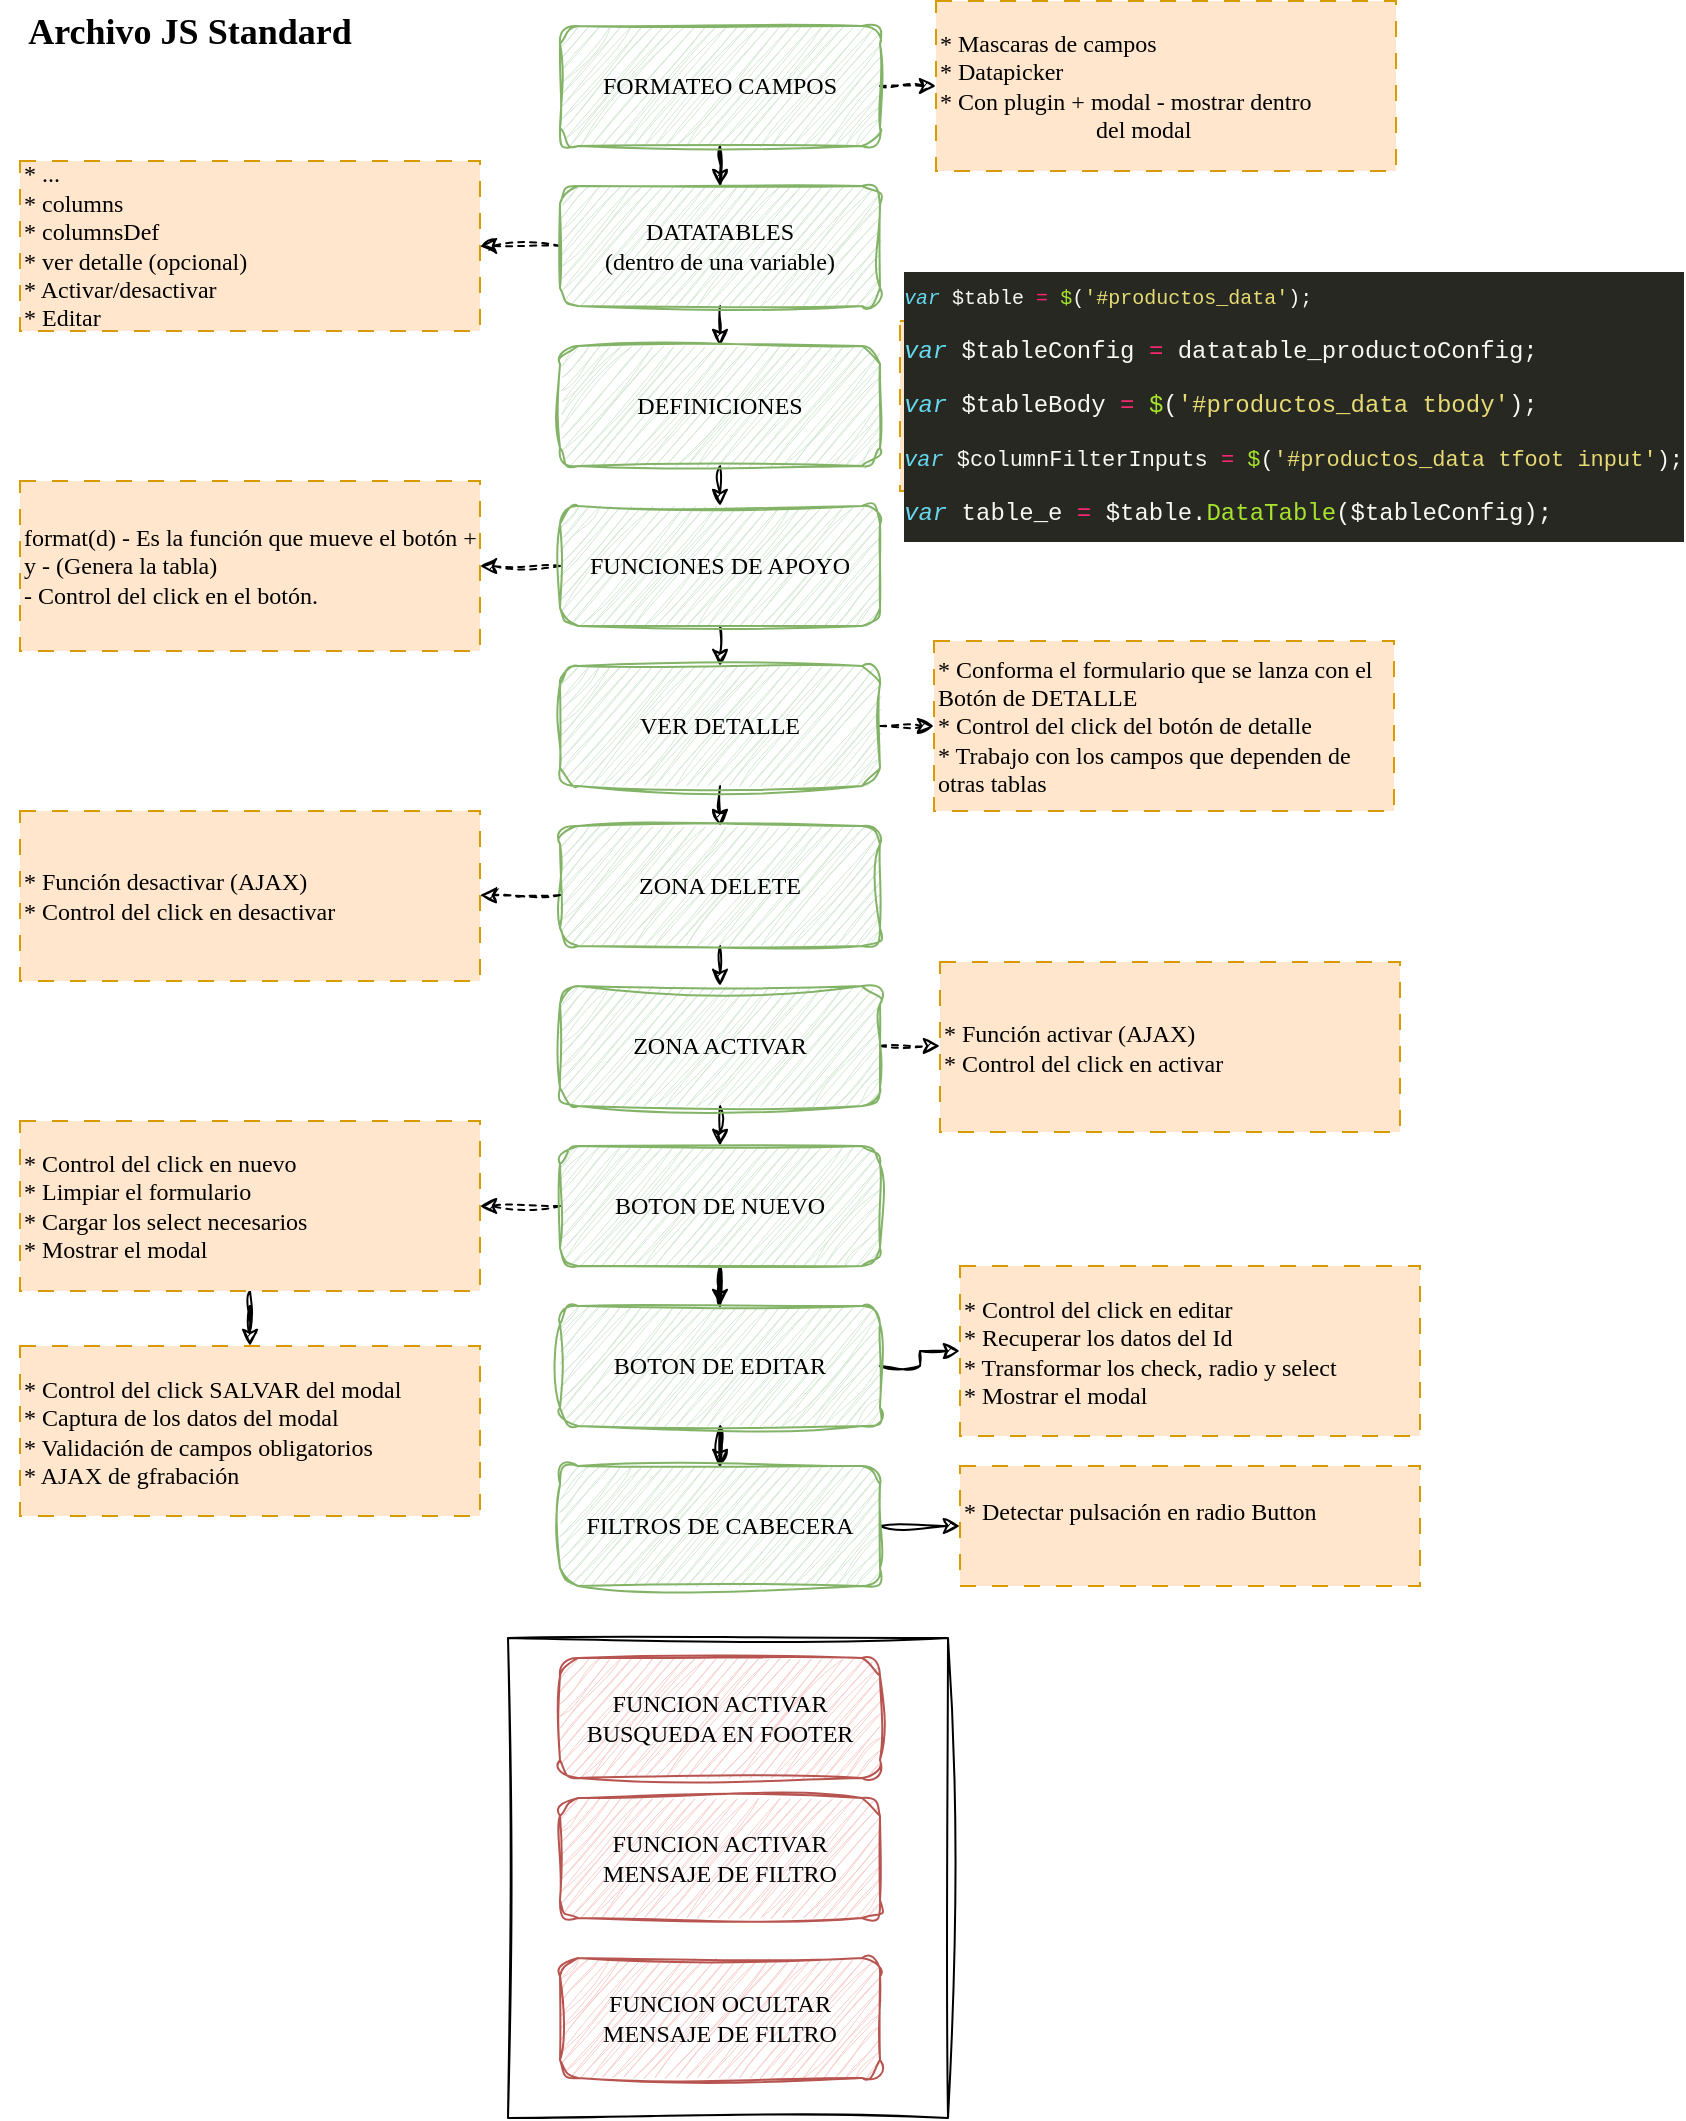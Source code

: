 <mxfile version="24.7.5">
  <diagram id="R2lEEEUBdFMjLlhIrx00" name="Page-1">
    <mxGraphModel dx="1380" dy="745" grid="1" gridSize="10" guides="1" tooltips="1" connect="1" arrows="1" fold="1" page="1" pageScale="1" pageWidth="850" pageHeight="1100" math="0" shadow="0" extFonts="Permanent Marker^https://fonts.googleapis.com/css?family=Permanent+Marker">
      <root>
        <mxCell id="0" />
        <mxCell id="1" parent="0" />
        <mxCell id="YTzj1IbfX7oPGbKyCTcl-11" style="edgeStyle=orthogonalEdgeStyle;rounded=0;orthogonalLoop=1;jettySize=auto;html=1;exitX=0.5;exitY=1;exitDx=0;exitDy=0;sketch=1;curveFitting=1;jiggle=2;" edge="1" parent="1" source="YTzj1IbfX7oPGbKyCTcl-1" target="YTzj1IbfX7oPGbKyCTcl-2">
          <mxGeometry relative="1" as="geometry" />
        </mxCell>
        <mxCell id="YTzj1IbfX7oPGbKyCTcl-41" style="edgeStyle=orthogonalEdgeStyle;rounded=0;orthogonalLoop=1;jettySize=auto;html=1;exitX=1;exitY=0.5;exitDx=0;exitDy=0;entryX=0;entryY=0.5;entryDx=0;entryDy=0;dashed=1;sketch=1;curveFitting=1;jiggle=2;" edge="1" parent="1" source="YTzj1IbfX7oPGbKyCTcl-1" target="YTzj1IbfX7oPGbKyCTcl-25">
          <mxGeometry relative="1" as="geometry" />
        </mxCell>
        <mxCell id="YTzj1IbfX7oPGbKyCTcl-1" value="&lt;font face=&quot;Comic Sans MS&quot;&gt;FORMATEO CAMPOS&lt;/font&gt;" style="rounded=1;whiteSpace=wrap;html=1;sketch=1;curveFitting=1;jiggle=2;fillColor=#d5e8d4;strokeColor=#82b366;" vertex="1" parent="1">
          <mxGeometry x="310" y="40" width="160" height="60" as="geometry" />
        </mxCell>
        <mxCell id="YTzj1IbfX7oPGbKyCTcl-12" style="edgeStyle=orthogonalEdgeStyle;rounded=0;orthogonalLoop=1;jettySize=auto;html=1;exitX=0.5;exitY=1;exitDx=0;exitDy=0;entryX=0.5;entryY=0;entryDx=0;entryDy=0;sketch=1;curveFitting=1;jiggle=2;" edge="1" parent="1" source="YTzj1IbfX7oPGbKyCTcl-2" target="YTzj1IbfX7oPGbKyCTcl-3">
          <mxGeometry relative="1" as="geometry" />
        </mxCell>
        <mxCell id="YTzj1IbfX7oPGbKyCTcl-40" style="edgeStyle=orthogonalEdgeStyle;rounded=0;orthogonalLoop=1;jettySize=auto;html=1;exitX=0;exitY=0.5;exitDx=0;exitDy=0;entryX=1;entryY=0.5;entryDx=0;entryDy=0;sketch=1;curveFitting=1;jiggle=2;dashed=1;" edge="1" parent="1" source="YTzj1IbfX7oPGbKyCTcl-2" target="YTzj1IbfX7oPGbKyCTcl-26">
          <mxGeometry relative="1" as="geometry" />
        </mxCell>
        <mxCell id="YTzj1IbfX7oPGbKyCTcl-2" value="&lt;font face=&quot;Comic Sans MS&quot;&gt;DATATABLES&lt;/font&gt;&lt;div&gt;&lt;font face=&quot;Comic Sans MS&quot;&gt;(dentro de una variable)&lt;/font&gt;&lt;/div&gt;" style="rounded=1;whiteSpace=wrap;html=1;sketch=1;curveFitting=1;jiggle=2;fillColor=#d5e8d4;strokeColor=#82b366;" vertex="1" parent="1">
          <mxGeometry x="310" y="120" width="160" height="60" as="geometry" />
        </mxCell>
        <mxCell id="YTzj1IbfX7oPGbKyCTcl-13" style="edgeStyle=orthogonalEdgeStyle;rounded=0;orthogonalLoop=1;jettySize=auto;html=1;exitX=0.5;exitY=1;exitDx=0;exitDy=0;entryX=0.5;entryY=0;entryDx=0;entryDy=0;sketch=1;curveFitting=1;jiggle=2;" edge="1" parent="1" source="YTzj1IbfX7oPGbKyCTcl-3" target="YTzj1IbfX7oPGbKyCTcl-4">
          <mxGeometry relative="1" as="geometry" />
        </mxCell>
        <mxCell id="YTzj1IbfX7oPGbKyCTcl-3" value="&lt;font face=&quot;Comic Sans MS&quot;&gt;DEFINICIONES&lt;/font&gt;" style="rounded=1;whiteSpace=wrap;html=1;sketch=1;curveFitting=1;jiggle=2;fillColor=#d5e8d4;strokeColor=#82b366;" vertex="1" parent="1">
          <mxGeometry x="310" y="200" width="160" height="60" as="geometry" />
        </mxCell>
        <mxCell id="YTzj1IbfX7oPGbKyCTcl-14" style="edgeStyle=orthogonalEdgeStyle;rounded=0;orthogonalLoop=1;jettySize=auto;html=1;exitX=0.5;exitY=1;exitDx=0;exitDy=0;entryX=0.5;entryY=0;entryDx=0;entryDy=0;sketch=1;curveFitting=1;jiggle=2;" edge="1" parent="1" source="YTzj1IbfX7oPGbKyCTcl-4" target="YTzj1IbfX7oPGbKyCTcl-5">
          <mxGeometry relative="1" as="geometry" />
        </mxCell>
        <mxCell id="YTzj1IbfX7oPGbKyCTcl-39" value="" style="edgeStyle=orthogonalEdgeStyle;rounded=0;orthogonalLoop=1;jettySize=auto;html=1;sketch=1;curveFitting=1;jiggle=2;dashed=1;" edge="1" parent="1" source="YTzj1IbfX7oPGbKyCTcl-4" target="YTzj1IbfX7oPGbKyCTcl-28">
          <mxGeometry relative="1" as="geometry" />
        </mxCell>
        <mxCell id="YTzj1IbfX7oPGbKyCTcl-4" value="&lt;font face=&quot;Comic Sans MS&quot;&gt;FUNCIONES DE APOYO&lt;/font&gt;" style="rounded=1;whiteSpace=wrap;html=1;sketch=1;curveFitting=1;jiggle=2;fillColor=#d5e8d4;strokeColor=#82b366;" vertex="1" parent="1">
          <mxGeometry x="310" y="280" width="160" height="60" as="geometry" />
        </mxCell>
        <mxCell id="YTzj1IbfX7oPGbKyCTcl-15" style="edgeStyle=orthogonalEdgeStyle;rounded=0;orthogonalLoop=1;jettySize=auto;html=1;exitX=0.5;exitY=1;exitDx=0;exitDy=0;entryX=0.5;entryY=0;entryDx=0;entryDy=0;sketch=1;curveFitting=1;jiggle=2;" edge="1" parent="1" source="YTzj1IbfX7oPGbKyCTcl-5" target="YTzj1IbfX7oPGbKyCTcl-6">
          <mxGeometry relative="1" as="geometry" />
        </mxCell>
        <mxCell id="YTzj1IbfX7oPGbKyCTcl-42" style="edgeStyle=orthogonalEdgeStyle;rounded=0;orthogonalLoop=1;jettySize=auto;html=1;exitX=1;exitY=0.5;exitDx=0;exitDy=0;entryX=0;entryY=0.5;entryDx=0;entryDy=0;dashed=1;sketch=1;curveFitting=1;jiggle=2;" edge="1" parent="1" source="YTzj1IbfX7oPGbKyCTcl-5" target="YTzj1IbfX7oPGbKyCTcl-29">
          <mxGeometry relative="1" as="geometry" />
        </mxCell>
        <mxCell id="YTzj1IbfX7oPGbKyCTcl-5" value="&lt;font face=&quot;Comic Sans MS&quot;&gt;VER DETALLE&lt;/font&gt;" style="rounded=1;whiteSpace=wrap;html=1;sketch=1;curveFitting=1;jiggle=2;fillColor=#d5e8d4;strokeColor=#82b366;" vertex="1" parent="1">
          <mxGeometry x="310" y="360" width="160" height="60" as="geometry" />
        </mxCell>
        <mxCell id="YTzj1IbfX7oPGbKyCTcl-16" style="edgeStyle=orthogonalEdgeStyle;rounded=0;orthogonalLoop=1;jettySize=auto;html=1;exitX=0.5;exitY=1;exitDx=0;exitDy=0;entryX=0.5;entryY=0;entryDx=0;entryDy=0;sketch=1;curveFitting=1;jiggle=2;" edge="1" parent="1" source="YTzj1IbfX7oPGbKyCTcl-6" target="YTzj1IbfX7oPGbKyCTcl-7">
          <mxGeometry relative="1" as="geometry" />
        </mxCell>
        <mxCell id="YTzj1IbfX7oPGbKyCTcl-6" value="&lt;font face=&quot;Comic Sans MS&quot;&gt;ZONA DELETE&lt;/font&gt;" style="rounded=1;whiteSpace=wrap;html=1;sketch=1;curveFitting=1;jiggle=2;fillColor=#d5e8d4;strokeColor=#82b366;" vertex="1" parent="1">
          <mxGeometry x="310" y="440" width="160" height="60" as="geometry" />
        </mxCell>
        <mxCell id="YTzj1IbfX7oPGbKyCTcl-17" style="edgeStyle=orthogonalEdgeStyle;rounded=0;orthogonalLoop=1;jettySize=auto;html=1;exitX=0.5;exitY=1;exitDx=0;exitDy=0;entryX=0.5;entryY=0;entryDx=0;entryDy=0;sketch=1;curveFitting=1;jiggle=2;" edge="1" parent="1" source="YTzj1IbfX7oPGbKyCTcl-7" target="YTzj1IbfX7oPGbKyCTcl-8">
          <mxGeometry relative="1" as="geometry" />
        </mxCell>
        <mxCell id="YTzj1IbfX7oPGbKyCTcl-43" style="edgeStyle=orthogonalEdgeStyle;rounded=0;orthogonalLoop=1;jettySize=auto;html=1;exitX=1;exitY=0.5;exitDx=0;exitDy=0;entryX=0;entryY=0.5;entryDx=0;entryDy=0;dashed=1;sketch=1;curveFitting=1;jiggle=2;" edge="1" parent="1" source="YTzj1IbfX7oPGbKyCTcl-7" target="YTzj1IbfX7oPGbKyCTcl-31">
          <mxGeometry relative="1" as="geometry" />
        </mxCell>
        <mxCell id="YTzj1IbfX7oPGbKyCTcl-7" value="&lt;font face=&quot;Comic Sans MS&quot;&gt;ZONA ACTIVAR&lt;/font&gt;" style="rounded=1;whiteSpace=wrap;html=1;sketch=1;curveFitting=1;jiggle=2;fillColor=#d5e8d4;strokeColor=#82b366;" vertex="1" parent="1">
          <mxGeometry x="310" y="520" width="160" height="60" as="geometry" />
        </mxCell>
        <mxCell id="YTzj1IbfX7oPGbKyCTcl-18" style="edgeStyle=orthogonalEdgeStyle;rounded=0;orthogonalLoop=1;jettySize=auto;html=1;exitX=0.5;exitY=1;exitDx=0;exitDy=0;sketch=1;curveFitting=1;jiggle=2;" edge="1" parent="1" source="YTzj1IbfX7oPGbKyCTcl-8" target="YTzj1IbfX7oPGbKyCTcl-9">
          <mxGeometry relative="1" as="geometry" />
        </mxCell>
        <mxCell id="YTzj1IbfX7oPGbKyCTcl-35" style="edgeStyle=orthogonalEdgeStyle;rounded=0;orthogonalLoop=1;jettySize=auto;html=1;exitX=0;exitY=0.5;exitDx=0;exitDy=0;dashed=1;sketch=1;curveFitting=1;jiggle=2;flowAnimation=1;" edge="1" parent="1" source="YTzj1IbfX7oPGbKyCTcl-8" target="YTzj1IbfX7oPGbKyCTcl-32">
          <mxGeometry relative="1" as="geometry" />
        </mxCell>
        <mxCell id="YTzj1IbfX7oPGbKyCTcl-8" value="&lt;font face=&quot;Comic Sans MS&quot;&gt;BOTON DE NUEVO&lt;/font&gt;" style="rounded=1;whiteSpace=wrap;html=1;sketch=1;curveFitting=1;jiggle=2;fillColor=#d5e8d4;strokeColor=#82b366;" vertex="1" parent="1">
          <mxGeometry x="310" y="600" width="160" height="60" as="geometry" />
        </mxCell>
        <mxCell id="YTzj1IbfX7oPGbKyCTcl-19" style="edgeStyle=orthogonalEdgeStyle;rounded=0;orthogonalLoop=1;jettySize=auto;html=1;exitX=0.5;exitY=1;exitDx=0;exitDy=0;sketch=1;curveFitting=1;jiggle=2;" edge="1" parent="1" source="YTzj1IbfX7oPGbKyCTcl-9" target="YTzj1IbfX7oPGbKyCTcl-10">
          <mxGeometry relative="1" as="geometry" />
        </mxCell>
        <mxCell id="YTzj1IbfX7oPGbKyCTcl-46" style="edgeStyle=orthogonalEdgeStyle;rounded=0;orthogonalLoop=1;jettySize=auto;html=1;exitX=1;exitY=0.5;exitDx=0;exitDy=0;sketch=1;curveFitting=1;jiggle=2;" edge="1" parent="1" source="YTzj1IbfX7oPGbKyCTcl-9" target="YTzj1IbfX7oPGbKyCTcl-45">
          <mxGeometry relative="1" as="geometry" />
        </mxCell>
        <mxCell id="YTzj1IbfX7oPGbKyCTcl-9" value="&lt;font face=&quot;Comic Sans MS&quot;&gt;BOTON DE EDITAR&lt;/font&gt;" style="rounded=1;whiteSpace=wrap;html=1;sketch=1;curveFitting=1;jiggle=2;fillColor=#d5e8d4;strokeColor=#82b366;" vertex="1" parent="1">
          <mxGeometry x="310" y="680" width="160" height="60" as="geometry" />
        </mxCell>
        <mxCell id="YTzj1IbfX7oPGbKyCTcl-48" style="edgeStyle=orthogonalEdgeStyle;rounded=0;orthogonalLoop=1;jettySize=auto;html=1;exitX=1;exitY=0.5;exitDx=0;exitDy=0;sketch=1;curveFitting=1;jiggle=2;" edge="1" parent="1" source="YTzj1IbfX7oPGbKyCTcl-10" target="YTzj1IbfX7oPGbKyCTcl-47">
          <mxGeometry relative="1" as="geometry" />
        </mxCell>
        <mxCell id="YTzj1IbfX7oPGbKyCTcl-10" value="&lt;font face=&quot;Comic Sans MS&quot;&gt;FILTROS DE CABECERA&lt;/font&gt;" style="rounded=1;whiteSpace=wrap;html=1;sketch=1;curveFitting=1;jiggle=2;fillColor=#d5e8d4;strokeColor=#82b366;" vertex="1" parent="1">
          <mxGeometry x="310" y="760" width="160" height="60" as="geometry" />
        </mxCell>
        <mxCell id="YTzj1IbfX7oPGbKyCTcl-20" value="&lt;font face=&quot;Comic Sans MS&quot;&gt;FUNCION ACTIVAR BUSQUEDA EN FOOTER&lt;/font&gt;" style="rounded=1;whiteSpace=wrap;html=1;sketch=1;curveFitting=1;jiggle=2;fillColor=#f8cecc;strokeColor=#b85450;" vertex="1" parent="1">
          <mxGeometry x="310" y="856" width="160" height="60" as="geometry" />
        </mxCell>
        <mxCell id="YTzj1IbfX7oPGbKyCTcl-21" value="&lt;font face=&quot;Comic Sans MS&quot;&gt;FUNCION ACTIVAR MENSAJE DE FILTRO&lt;/font&gt;" style="rounded=1;whiteSpace=wrap;html=1;sketch=1;curveFitting=1;jiggle=2;fillColor=#f8cecc;strokeColor=#b85450;" vertex="1" parent="1">
          <mxGeometry x="310" y="926" width="160" height="60" as="geometry" />
        </mxCell>
        <mxCell id="YTzj1IbfX7oPGbKyCTcl-22" value="&lt;font face=&quot;Comic Sans MS&quot;&gt;FUNCION OCULTAR MENSAJE DE FILTRO&lt;/font&gt;" style="rounded=1;whiteSpace=wrap;html=1;sketch=1;curveFitting=1;jiggle=2;fillColor=#f8cecc;strokeColor=#b85450;" vertex="1" parent="1">
          <mxGeometry x="310" y="1006" width="160" height="60" as="geometry" />
        </mxCell>
        <mxCell id="YTzj1IbfX7oPGbKyCTcl-23" value="" style="rounded=0;whiteSpace=wrap;html=1;fillColor=none;sketch=1;curveFitting=1;jiggle=2;" vertex="1" parent="1">
          <mxGeometry x="284" y="846" width="220" height="240" as="geometry" />
        </mxCell>
        <mxCell id="YTzj1IbfX7oPGbKyCTcl-25" value="* Mascaras de campos&lt;div&gt;* Datapicker&lt;/div&gt;&lt;div&gt;* Con plugin + modal - mostrar dentro&amp;nbsp; &amp;nbsp; &amp;nbsp; &amp;nbsp; &amp;nbsp; &amp;nbsp; &amp;nbsp; &amp;nbsp; &amp;nbsp; &amp;nbsp; &amp;nbsp; &amp;nbsp; &amp;nbsp; &amp;nbsp; &amp;nbsp; &amp;nbsp; &amp;nbsp; &amp;nbsp; &amp;nbsp; &amp;nbsp; del modal&lt;/div&gt;" style="text;html=1;align=left;verticalAlign=middle;whiteSpace=wrap;rounded=0;fontFamily=Comic Sans MS;dashed=1;dashPattern=8 8;fillColor=#ffe6cc;strokeColor=#d79b00;" vertex="1" parent="1">
          <mxGeometry x="498" y="27.5" width="230" height="85" as="geometry" />
        </mxCell>
        <mxCell id="YTzj1IbfX7oPGbKyCTcl-26" value="* ...&lt;div&gt;* columns&lt;/div&gt;&lt;div&gt;* columnsDef&lt;/div&gt;&lt;div&gt;* ver detalle (opcional)&lt;/div&gt;&lt;div&gt;* Activar/desactivar&lt;/div&gt;&lt;div&gt;* Editar&lt;/div&gt;" style="text;html=1;align=left;verticalAlign=middle;whiteSpace=wrap;rounded=0;fontFamily=Comic Sans MS;dashed=1;dashPattern=8 8;fillColor=#ffe6cc;strokeColor=#d79b00;" vertex="1" parent="1">
          <mxGeometry x="40" y="107.5" width="230" height="85" as="geometry" />
        </mxCell>
        <mxCell id="YTzj1IbfX7oPGbKyCTcl-27" value="&lt;div style=&quot;color: rgb(248, 248, 242); background-color: rgb(39, 40, 34); font-family: Consolas, &amp;quot;Courier New&amp;quot;, monospace; line-height: 27px; white-space: pre; font-size: 10px;&quot;&gt;&lt;span style=&quot;color: #66d9ef;font-style: italic;&quot;&gt;var&lt;/span&gt; $table &lt;span style=&quot;color: #f92672;&quot;&gt;=&lt;/span&gt; &lt;span style=&quot;color: #a6e22e;&quot;&gt;$&lt;/span&gt;(&lt;span style=&quot;color: #e6db74;&quot;&gt;&#39;#productos_data&#39;&lt;/span&gt;);&lt;/div&gt;&lt;div style=&quot;color: rgb(248, 248, 242); background-color: rgb(39, 40, 34); font-family: Consolas, &amp;quot;Courier New&amp;quot;, monospace; line-height: 27px; white-space: pre;&quot;&gt;&lt;div style=&quot;line-height: 27px;&quot;&gt;&lt;span style=&quot;color: #66d9ef;font-style: italic;&quot;&gt;var&lt;/span&gt; $tableConfig &lt;span style=&quot;color: #f92672;&quot;&gt;=&lt;/span&gt; datatable_productoConfig;&lt;/div&gt;&lt;div style=&quot;line-height: 27px;&quot;&gt;&lt;div style=&quot;line-height: 27px;&quot;&gt;&lt;span style=&quot;color: #66d9ef;font-style: italic;&quot;&gt;var&lt;/span&gt; $tableBody &lt;span style=&quot;color: #f92672;&quot;&gt;=&lt;/span&gt; &lt;span style=&quot;color: #a6e22e;&quot;&gt;$&lt;/span&gt;(&lt;span style=&quot;color: #e6db74;&quot;&gt;&#39;#productos_data tbody&#39;&lt;/span&gt;);&lt;/div&gt;&lt;div style=&quot;line-height: 27px; font-size: 11px;&quot;&gt;&lt;div style=&quot;line-height: 27px;&quot;&gt;&lt;span style=&quot;color: #66d9ef;font-style: italic;&quot;&gt;var&lt;/span&gt; $columnFilterInputs &lt;span style=&quot;color: #f92672;&quot;&gt;=&lt;/span&gt; &lt;span style=&quot;color: #a6e22e;&quot;&gt;$&lt;/span&gt;(&lt;span style=&quot;color: #e6db74;&quot;&gt;&#39;#productos_data tfoot input&#39;&lt;/span&gt;);&lt;/div&gt;&lt;div style=&quot;line-height: 27px; font-size: 12px;&quot;&gt;&lt;div style=&quot;line-height: 27px;&quot;&gt;&lt;span style=&quot;color: #66d9ef;font-style: italic;&quot;&gt;var&lt;/span&gt; table_e &lt;span style=&quot;color: #f92672;&quot;&gt;=&lt;/span&gt; $table.&lt;span style=&quot;color: #a6e22e;&quot;&gt;DataTable&lt;/span&gt;($tableConfig);&lt;/div&gt;&lt;/div&gt;&lt;/div&gt;&lt;/div&gt;&lt;/div&gt;" style="text;html=1;align=left;verticalAlign=middle;whiteSpace=wrap;rounded=0;fontFamily=Comic Sans MS;dashed=1;dashPattern=8 8;fillColor=#ffe6cc;strokeColor=#d79b00;" vertex="1" parent="1">
          <mxGeometry x="480" y="187.5" width="360" height="85" as="geometry" />
        </mxCell>
        <mxCell id="YTzj1IbfX7oPGbKyCTcl-28" value="format(d) - Es la función que mueve el botón + y - (Genera la tabla)&lt;div&gt;- Control del click en el botón.&lt;/div&gt;" style="text;html=1;align=left;verticalAlign=middle;whiteSpace=wrap;rounded=0;fontFamily=Comic Sans MS;dashed=1;dashPattern=8 8;fillColor=#ffe6cc;strokeColor=#d79b00;" vertex="1" parent="1">
          <mxGeometry x="40" y="267.5" width="230" height="85" as="geometry" />
        </mxCell>
        <mxCell id="YTzj1IbfX7oPGbKyCTcl-29" value="* Conforma el formulario que se lanza con el Botón de DETALLE&lt;div&gt;* Control del click del botón de detalle&lt;/div&gt;&lt;div&gt;* Trabajo con los campos que dependen de otras tablas&lt;/div&gt;" style="text;html=1;align=left;verticalAlign=middle;whiteSpace=wrap;rounded=0;fontFamily=Comic Sans MS;dashed=1;dashPattern=8 8;fillColor=#ffe6cc;strokeColor=#d79b00;" vertex="1" parent="1">
          <mxGeometry x="497" y="347.5" width="230" height="85" as="geometry" />
        </mxCell>
        <mxCell id="YTzj1IbfX7oPGbKyCTcl-30" value="* Función desactivar (AJAX)&lt;div&gt;* Control del click en desactivar&lt;/div&gt;" style="text;html=1;align=left;verticalAlign=middle;whiteSpace=wrap;rounded=0;fontFamily=Comic Sans MS;dashed=1;dashPattern=8 8;fillColor=#ffe6cc;strokeColor=#d79b00;" vertex="1" parent="1">
          <mxGeometry x="40" y="432.5" width="230" height="85" as="geometry" />
        </mxCell>
        <mxCell id="YTzj1IbfX7oPGbKyCTcl-31" value="* Función activar (AJAX)&lt;div&gt;* Control del click en activar&lt;/div&gt;" style="text;html=1;align=left;verticalAlign=middle;whiteSpace=wrap;rounded=0;fontFamily=Comic Sans MS;dashed=1;dashPattern=8 8;fillColor=#ffe6cc;strokeColor=#d79b00;" vertex="1" parent="1">
          <mxGeometry x="500" y="508" width="230" height="85" as="geometry" />
        </mxCell>
        <mxCell id="YTzj1IbfX7oPGbKyCTcl-34" style="edgeStyle=orthogonalEdgeStyle;rounded=0;orthogonalLoop=1;jettySize=auto;html=1;exitX=0.5;exitY=1;exitDx=0;exitDy=0;sketch=1;curveFitting=1;jiggle=2;" edge="1" parent="1" source="YTzj1IbfX7oPGbKyCTcl-32" target="YTzj1IbfX7oPGbKyCTcl-33">
          <mxGeometry relative="1" as="geometry" />
        </mxCell>
        <mxCell id="YTzj1IbfX7oPGbKyCTcl-32" value="&lt;div&gt;* Control del click en nuevo&lt;/div&gt;&lt;div&gt;* Limpiar el formulario&lt;/div&gt;&lt;div&gt;* Cargar los select necesarios&lt;/div&gt;&lt;div&gt;* Mostrar el modal&lt;/div&gt;" style="text;html=1;align=left;verticalAlign=middle;whiteSpace=wrap;rounded=0;fontFamily=Comic Sans MS;dashed=1;dashPattern=8 8;fillColor=#ffe6cc;strokeColor=#d79b00;" vertex="1" parent="1">
          <mxGeometry x="40" y="587.5" width="230" height="85" as="geometry" />
        </mxCell>
        <mxCell id="YTzj1IbfX7oPGbKyCTcl-33" value="&lt;div&gt;* Control del click SALVAR del modal&lt;/div&gt;&lt;div&gt;* Captura de los datos del modal&lt;/div&gt;&lt;div&gt;* Validación de campos obligatorios&lt;/div&gt;&lt;div&gt;* AJAX de gfrabación&lt;/div&gt;" style="text;html=1;align=left;verticalAlign=middle;whiteSpace=wrap;rounded=0;fontFamily=Comic Sans MS;dashed=1;dashPattern=8 8;fillColor=#ffe6cc;strokeColor=#d79b00;" vertex="1" parent="1">
          <mxGeometry x="40" y="700" width="230" height="85" as="geometry" />
        </mxCell>
        <mxCell id="YTzj1IbfX7oPGbKyCTcl-36" style="edgeStyle=orthogonalEdgeStyle;rounded=0;orthogonalLoop=1;jettySize=auto;html=1;exitX=0;exitY=0.5;exitDx=0;exitDy=0;dashed=1;sketch=1;curveFitting=1;jiggle=2;flowAnimation=1;" edge="1" parent="1">
          <mxGeometry relative="1" as="geometry">
            <mxPoint x="310" y="474.5" as="sourcePoint" />
            <mxPoint x="270" y="474.5" as="targetPoint" />
          </mxGeometry>
        </mxCell>
        <mxCell id="YTzj1IbfX7oPGbKyCTcl-44" value="Archivo JS Standard" style="text;html=1;align=center;verticalAlign=middle;whiteSpace=wrap;rounded=0;fontStyle=1;fontSize=18;fontFamily=Comic Sans MS;" vertex="1" parent="1">
          <mxGeometry x="30" y="28" width="190" height="30" as="geometry" />
        </mxCell>
        <mxCell id="YTzj1IbfX7oPGbKyCTcl-45" value="&lt;div&gt;* Control del click en editar&lt;/div&gt;&lt;div&gt;* Recuperar los datos del Id&lt;/div&gt;&lt;div&gt;* Transformar los check, radio y select&lt;/div&gt;&lt;div&gt;* Mostrar el modal&lt;/div&gt;" style="text;html=1;align=left;verticalAlign=middle;whiteSpace=wrap;rounded=0;fontFamily=Comic Sans MS;dashed=1;dashPattern=8 8;fillColor=#ffe6cc;strokeColor=#d79b00;" vertex="1" parent="1">
          <mxGeometry x="510" y="660" width="230" height="85" as="geometry" />
        </mxCell>
        <mxCell id="YTzj1IbfX7oPGbKyCTcl-47" value="&lt;div&gt;* Detectar pulsación en radio Button&lt;/div&gt;&lt;div&gt;&lt;br&gt;&lt;/div&gt;" style="text;html=1;align=left;verticalAlign=middle;whiteSpace=wrap;rounded=0;fontFamily=Comic Sans MS;dashed=1;dashPattern=8 8;fillColor=#ffe6cc;strokeColor=#d79b00;" vertex="1" parent="1">
          <mxGeometry x="510" y="760" width="230" height="60" as="geometry" />
        </mxCell>
      </root>
    </mxGraphModel>
  </diagram>
</mxfile>
